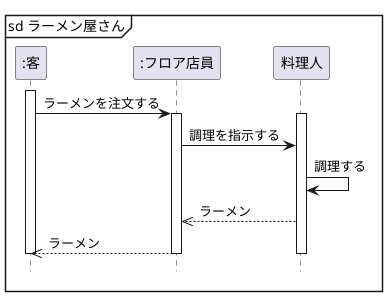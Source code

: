 @startuml

hide footbox
participant ":客" as custmer
participant ":フロア店員" as buyyer 
participant "料理人" as cooker 
mainframe sd ラーメン屋さん
    activate custmer
    custmer-> buyyer : ラーメンを注文する
        activate buyyer
            activate cooker
            buyyer -> cooker : 調理を指示する
            cooker -> cooker : 調理する
            buyyer <<-- cooker : ラーメン
            custmer <<-- buyyer : ラーメン
            deactivate cooker
        deactivate buyyer
    deactivate custmer    

@enduml